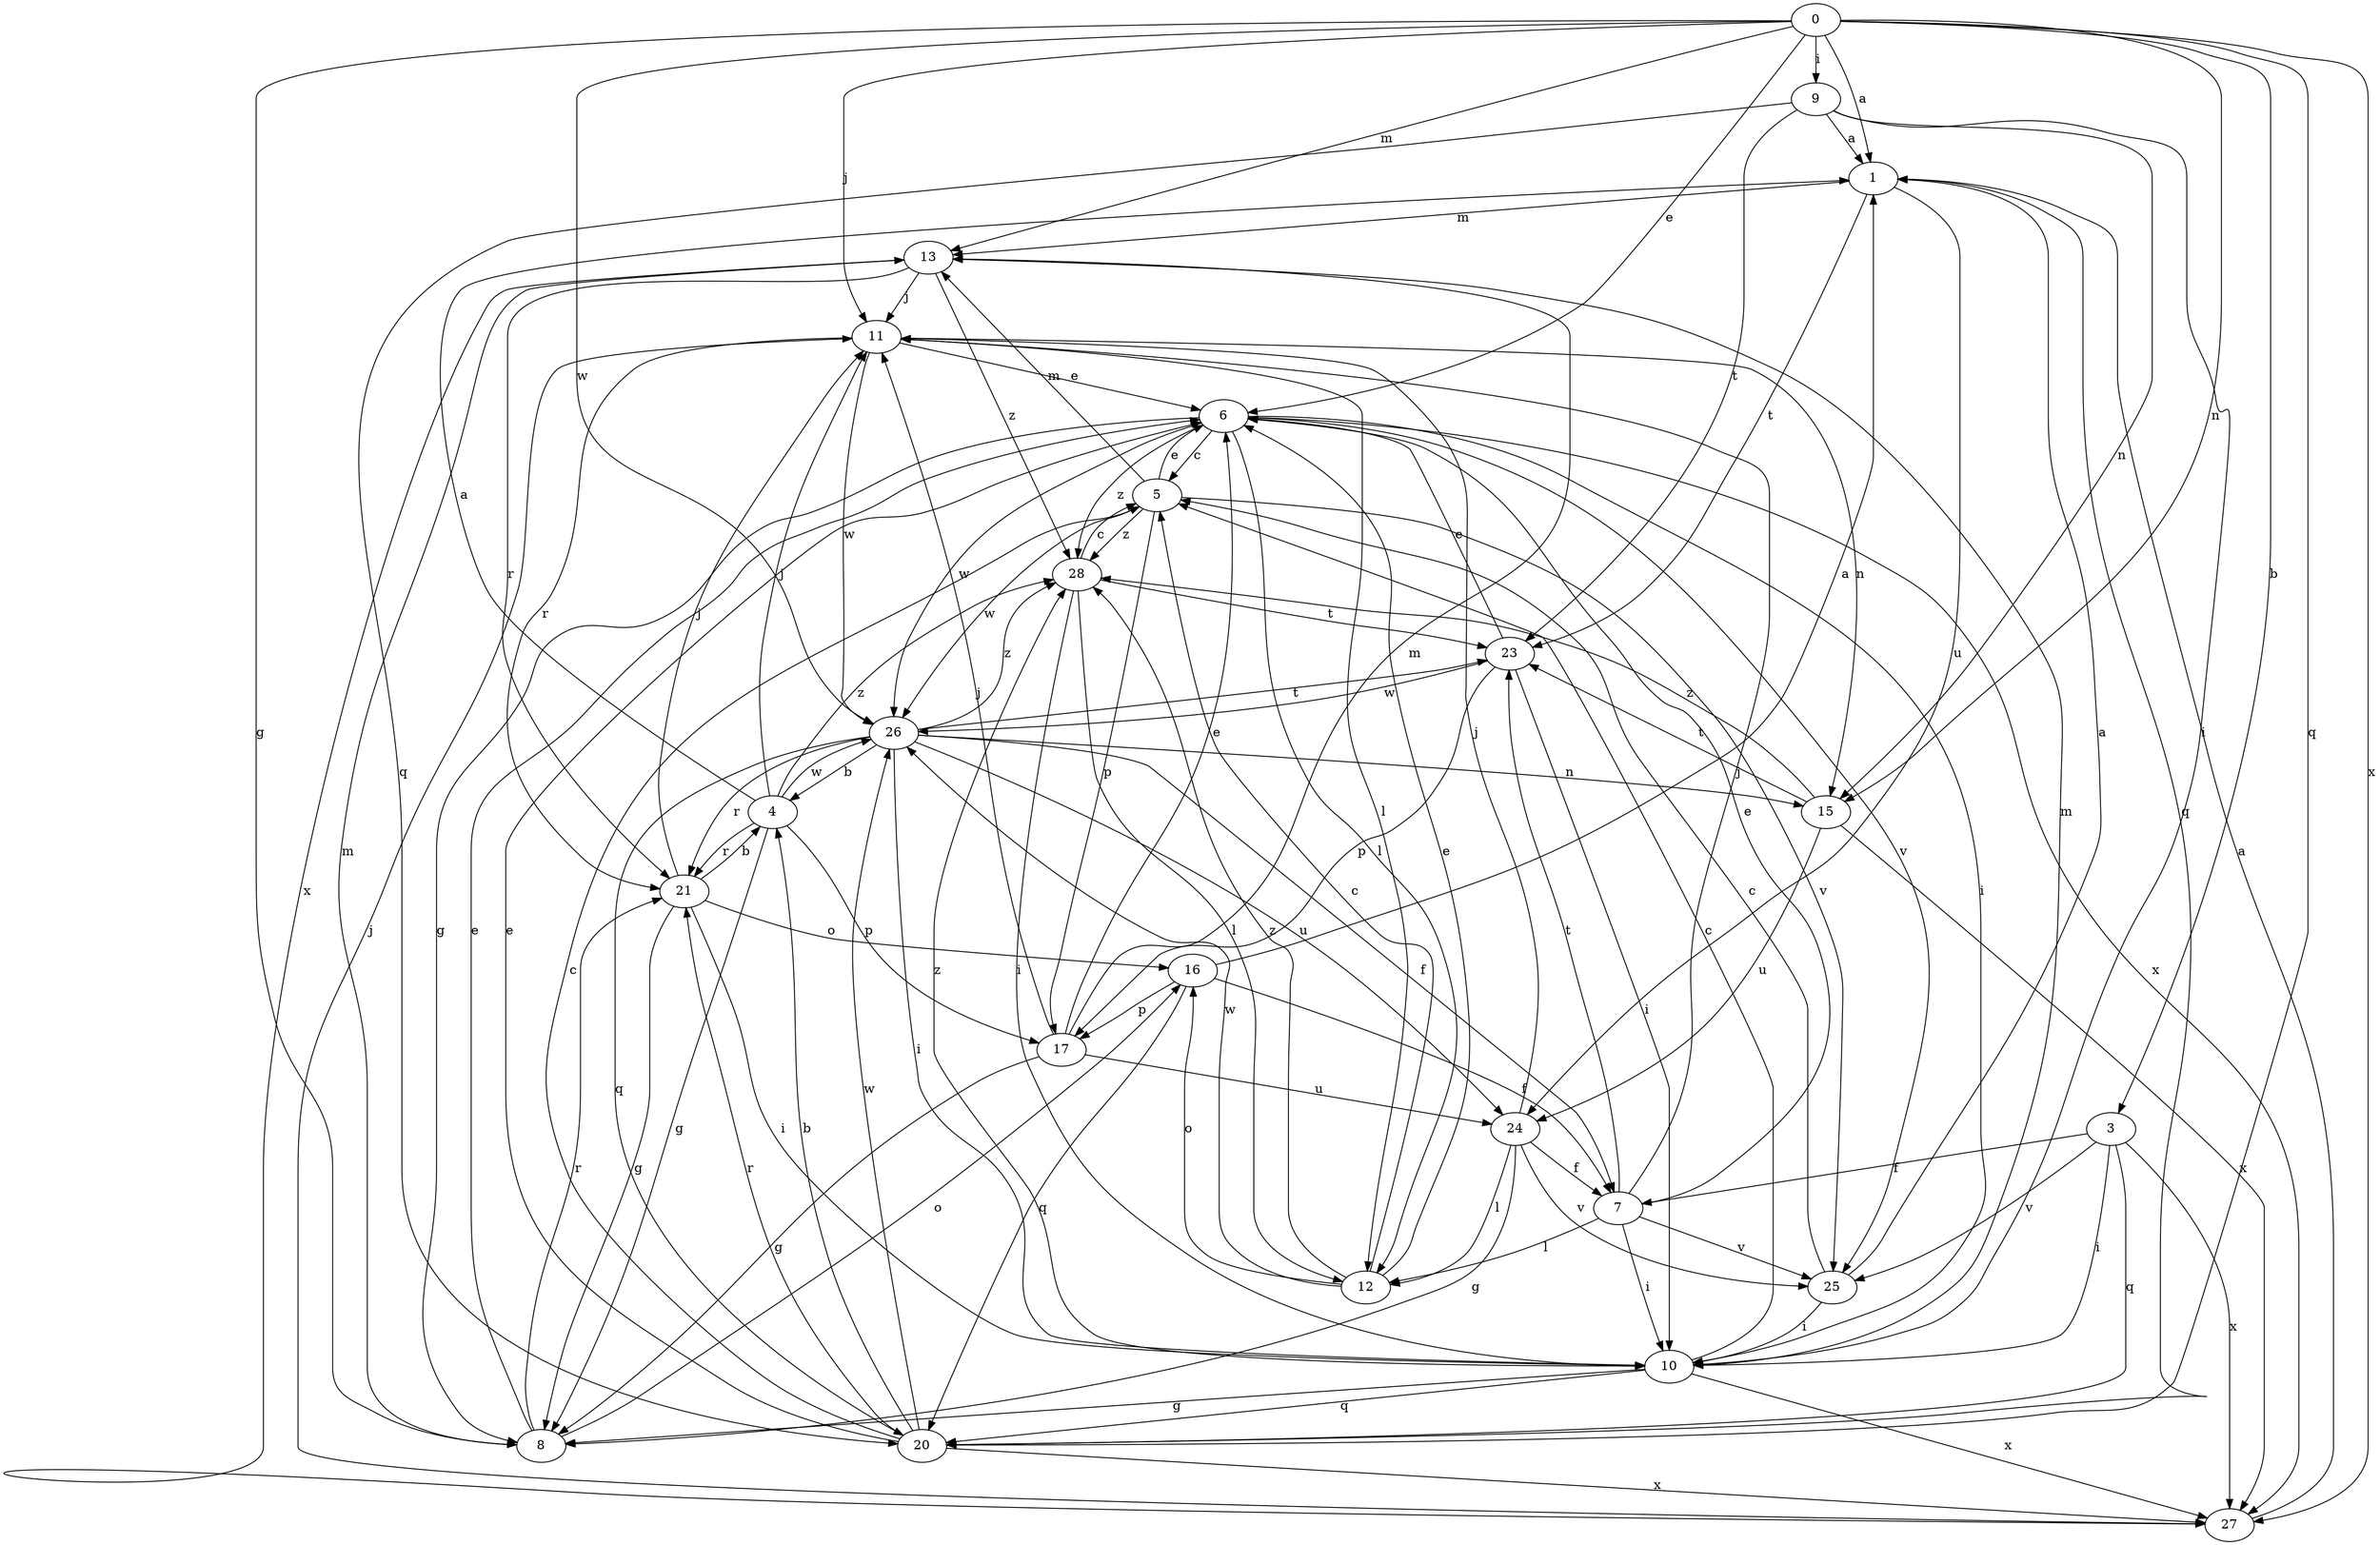strict digraph  {
0;
1;
3;
4;
5;
6;
7;
8;
9;
10;
11;
12;
13;
15;
16;
17;
20;
21;
23;
24;
25;
26;
27;
28;
0 -> 1  [label=a];
0 -> 3  [label=b];
0 -> 6  [label=e];
0 -> 8  [label=g];
0 -> 9  [label=i];
0 -> 11  [label=j];
0 -> 13  [label=m];
0 -> 15  [label=n];
0 -> 20  [label=q];
0 -> 26  [label=w];
0 -> 27  [label=x];
1 -> 13  [label=m];
1 -> 20  [label=q];
1 -> 23  [label=t];
1 -> 24  [label=u];
3 -> 7  [label=f];
3 -> 10  [label=i];
3 -> 20  [label=q];
3 -> 25  [label=v];
3 -> 27  [label=x];
4 -> 1  [label=a];
4 -> 8  [label=g];
4 -> 11  [label=j];
4 -> 17  [label=p];
4 -> 21  [label=r];
4 -> 26  [label=w];
4 -> 28  [label=z];
5 -> 6  [label=e];
5 -> 13  [label=m];
5 -> 17  [label=p];
5 -> 25  [label=v];
5 -> 26  [label=w];
5 -> 28  [label=z];
6 -> 5  [label=c];
6 -> 8  [label=g];
6 -> 10  [label=i];
6 -> 12  [label=l];
6 -> 25  [label=v];
6 -> 26  [label=w];
6 -> 27  [label=x];
6 -> 28  [label=z];
7 -> 6  [label=e];
7 -> 10  [label=i];
7 -> 11  [label=j];
7 -> 12  [label=l];
7 -> 23  [label=t];
7 -> 25  [label=v];
8 -> 6  [label=e];
8 -> 13  [label=m];
8 -> 16  [label=o];
8 -> 21  [label=r];
9 -> 1  [label=a];
9 -> 10  [label=i];
9 -> 15  [label=n];
9 -> 20  [label=q];
9 -> 23  [label=t];
10 -> 5  [label=c];
10 -> 8  [label=g];
10 -> 13  [label=m];
10 -> 20  [label=q];
10 -> 27  [label=x];
10 -> 28  [label=z];
11 -> 6  [label=e];
11 -> 12  [label=l];
11 -> 15  [label=n];
11 -> 21  [label=r];
11 -> 26  [label=w];
12 -> 5  [label=c];
12 -> 6  [label=e];
12 -> 16  [label=o];
12 -> 26  [label=w];
12 -> 28  [label=z];
13 -> 11  [label=j];
13 -> 21  [label=r];
13 -> 27  [label=x];
13 -> 28  [label=z];
15 -> 23  [label=t];
15 -> 24  [label=u];
15 -> 27  [label=x];
15 -> 28  [label=z];
16 -> 1  [label=a];
16 -> 7  [label=f];
16 -> 17  [label=p];
16 -> 20  [label=q];
17 -> 6  [label=e];
17 -> 8  [label=g];
17 -> 11  [label=j];
17 -> 13  [label=m];
17 -> 24  [label=u];
20 -> 4  [label=b];
20 -> 5  [label=c];
20 -> 6  [label=e];
20 -> 21  [label=r];
20 -> 26  [label=w];
20 -> 27  [label=x];
21 -> 4  [label=b];
21 -> 8  [label=g];
21 -> 10  [label=i];
21 -> 11  [label=j];
21 -> 16  [label=o];
23 -> 6  [label=e];
23 -> 10  [label=i];
23 -> 17  [label=p];
23 -> 26  [label=w];
24 -> 7  [label=f];
24 -> 8  [label=g];
24 -> 11  [label=j];
24 -> 12  [label=l];
24 -> 25  [label=v];
25 -> 1  [label=a];
25 -> 5  [label=c];
25 -> 10  [label=i];
26 -> 4  [label=b];
26 -> 7  [label=f];
26 -> 10  [label=i];
26 -> 15  [label=n];
26 -> 20  [label=q];
26 -> 21  [label=r];
26 -> 23  [label=t];
26 -> 24  [label=u];
26 -> 28  [label=z];
27 -> 1  [label=a];
27 -> 11  [label=j];
28 -> 5  [label=c];
28 -> 10  [label=i];
28 -> 12  [label=l];
28 -> 23  [label=t];
}
